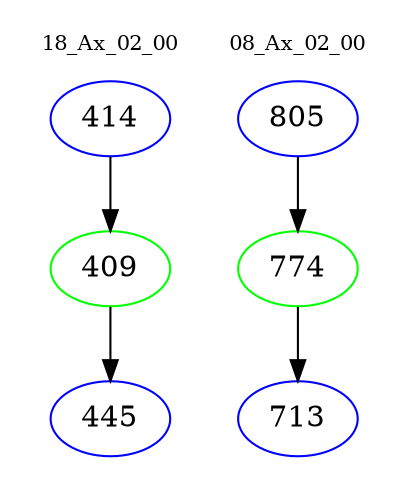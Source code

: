 digraph{
subgraph cluster_0 {
color = white
label = "18_Ax_02_00";
fontsize=10;
T0_414 [label="414", color="blue"]
T0_414 -> T0_409 [color="black"]
T0_409 [label="409", color="green"]
T0_409 -> T0_445 [color="black"]
T0_445 [label="445", color="blue"]
}
subgraph cluster_1 {
color = white
label = "08_Ax_02_00";
fontsize=10;
T1_805 [label="805", color="blue"]
T1_805 -> T1_774 [color="black"]
T1_774 [label="774", color="green"]
T1_774 -> T1_713 [color="black"]
T1_713 [label="713", color="blue"]
}
}
